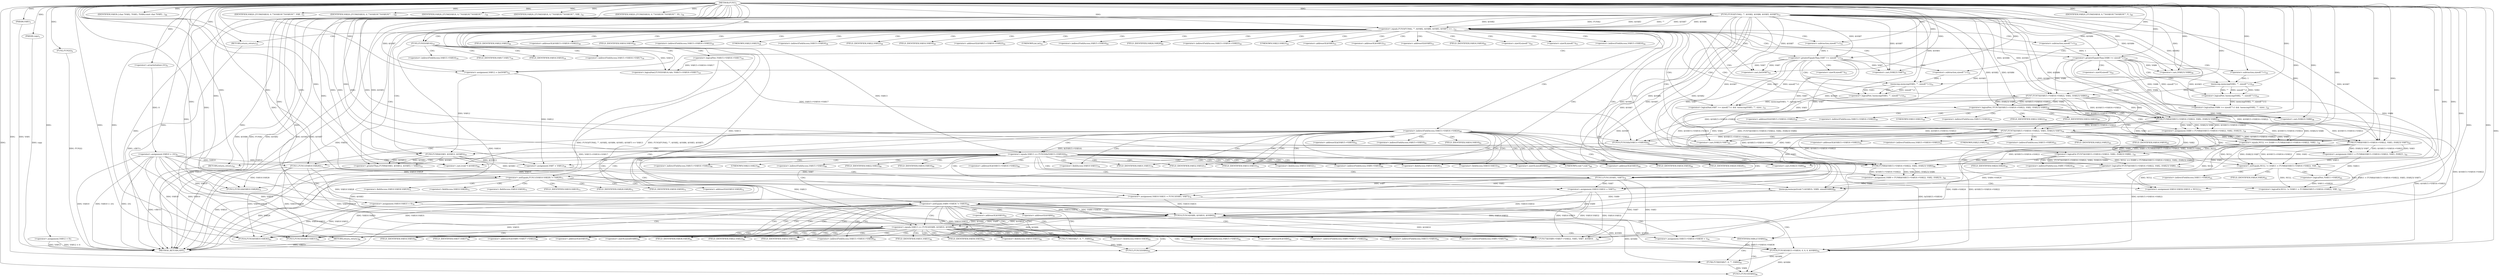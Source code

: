 digraph "FUN1" {  
"8" [label = <(METHOD,FUN1)<SUB>1</SUB>> ]
"333" [label = <(METHOD_RETURN,ANY)<SUB>1</SUB>> ]
"9" [label = <(PARAM,VAR1)<SUB>1</SUB>> ]
"10" [label = <(PARAM,copy)<SUB>1</SUB>> ]
"21" [label = <(&lt;operator&gt;.assignment,VAR10 = {0})<SUB>6</SUB>> ]
"26" [label = <(&lt;operator&gt;.assignment,VAR12 = 0)<SUB>7</SUB>> ]
"29" [label = <(FUN2,FUN2())<SUB>9</SUB>> ]
"165" [label = <(&lt;operator&gt;.assignment,VAR12 = (int)VAR7)<SUB>52</SUB>> ]
"182" [label = <(&lt;operator&gt;.assignment,VAR7 = VAR12)<SUB>58</SUB>> ]
"215" [label = <(memcpy,memcpy((void *) &amp;VAR10, VAR9, sizeof(VAR8)))<SUB>69</SUB>> ]
"243" [label = <(&lt;operator&gt;.assignment,VAR10.VAR31 = FUN13(VAR3, VAR7))<SUB>76</SUB>> ]
"250" [label = <(&lt;operator&gt;.assignment,VAR10.VAR32 = VAR7)<SUB>77</SUB>> ]
"255" [label = <(&lt;operator&gt;.assignment,VAR10.VAR33 = 0)<SUB>78</SUB>> ]
"293" [label = <(FUN17,FUN17(&amp;VAR9-&gt;VAR37-&gt;VAR22, VAR3, VAR7, &amp;VAR10, ...)<SUB>90</SUB>> ]
"306" [label = <(&lt;operator&gt;.assignment,VAR15-&gt;VAR16-&gt;VAR38 = 1)<SUB>91</SUB>> ]
"313" [label = <(FUN18,FUN18(VAR15-&gt;VAR16, 0, 0, 0, &amp;VAR4))<SUB>92</SUB>> ]
"332" [label = <(IDENTIFIER,VAR39,{
	char *VAR2, *VAR3, *VAR4;
	const char *VAR5;...)<SUB>99</SUB>> ]
"31" [label = <(&lt;operator&gt;.equals,FUN3(FUN4(), &quot;&quot;, &amp;VAR2, &amp;VAR6, &amp;VAR3, &amp;VAR7) ==...)<SUB>12</SUB>> ]
"47" [label = <(&lt;operator&gt;.logicalAnd,FUN5(VAR14) &amp;&amp; !VAR15-&gt;VAR16-&gt;VAR17)<SUB>18</SUB>> ]
"59" [label = <(&lt;operator&gt;.logicalAnd,VAR6 &gt;= sizeof(&quot;&quot;)-1 &amp;&amp; !memcmp(VAR2, &quot;&quot;, sizeo...)<SUB>24</SUB>> ]
"77" [label = <(&lt;operator&gt;.logicalAnd,VAR7 &gt;= sizeof(&quot;&quot;)-1 &amp;&amp; !memcmp(VAR3, &quot;&quot;, sizeo...)<SUB>31</SUB>> ]
"95" [label = <(&lt;operator&gt;.logicalOr,!FUN7(&amp;VAR15-&gt;VAR16-&gt;VAR22, VAR2, (VAR23) VAR6)...)<SUB>38</SUB>> ]
"130" [label = <(FUN7,FUN7(&amp;VAR15-&gt;VAR16-&gt;VAR22, VAR3, (VAR23) VAR7))<SUB>44</SUB>> ]
"171" [label = <(&lt;operator&gt;.greaterThan,FUN9(&amp;VAR3, &amp;VAR12, &amp;VAR5) &gt; VAR25)<SUB>53</SUB>> ]
"224" [label = <(&lt;operator&gt;.notEquals,FUN11(VAR10.VAR28) != VAR29)<SUB>71</SUB>> ]
"261" [label = <(&lt;operator&gt;.notEquals,VAR9-&gt;VAR34 != VAR35)<SUB>80</SUB>> ]
"323" [label = <(IDENTIFIER,VAR4,if (VAR4))<SUB>94</SUB>> ]
"23" [label = <(&lt;operator&gt;.arrayInitializer,{0})<SUB>6</SUB>> ]
"45" [label = <(RETURN,return;,return;)<SUB>15</SUB>> ]
"57" [label = <(IDENTIFIER,VAR20,{
		FUN6(VAR18, 0,
			&quot;&quot;%VAR19\&quot;&quot;%VAR19\&quot;&quot;, VAR...)<SUB>21</SUB>> ]
"75" [label = <(IDENTIFIER,VAR20,{
		
		FUN6(VAR18, 0,
			&quot;&quot;%VAR19\&quot;&quot;%VAR19\&quot;&quot;, ...)<SUB>28</SUB>> ]
"93" [label = <(IDENTIFIER,VAR20,{
		
		FUN6(VAR18, 0,
			&quot;&quot;%VAR19\&quot;&quot;%VAR19\&quot;&quot;, ...)<SUB>35</SUB>> ]
"128" [label = <(IDENTIFIER,VAR20,{
		FUN6(VAR18, 0,
			&quot;&quot;%VAR19\&quot;&quot;%VAR19\&quot;&quot;, VAR...)<SUB>41</SUB>> ]
"167" [label = <(&lt;operator&gt;.cast,(int)VAR7)<SUB>52</SUB>> ]
"181" [label = <(IDENTIFIER,VAR20,{
		FUN6(VAR18, 0,
				&quot;&quot;%VAR19\&quot;&quot;%VAR19\&quot;&quot;, VA...)<SUB>56</SUB>> ]
"202" [label = <(&lt;operator&gt;.assignment,VAR9 = FUN8(&amp;VAR15-&gt;VAR16-&gt;VAR22, VAR2, (VAR23)...)<SUB>66</SUB>> ]
"216" [label = <(&lt;operator&gt;.cast,(void *) &amp;VAR10)<SUB>69</SUB>> ]
"231" [label = <(FUN12,FUN12(&amp;VAR10.VAR28))<SUB>72</SUB>> ]
"236" [label = <(&lt;operator&gt;.assignment,VAR10.VAR30.VAR19 = NULL)<SUB>73</SUB>> ]
"247" [label = <(FUN13,FUN13(VAR3, VAR7))<SUB>76</SUB>> ]
"325" [label = <(FUN6,FUN6(VAR27, 0, &quot;&quot;, VAR4))<SUB>95</SUB>> ]
"330" [label = <(FUN15,FUN15(VAR4))<SUB>96</SUB>> ]
"32" [label = <(FUN3,FUN3(FUN4(), &quot;&quot;, &amp;VAR2, &amp;VAR6, &amp;VAR3, &amp;VAR7))<SUB>12</SUB>> ]
"48" [label = <(FUN5,FUN5(VAR14))<SUB>18</SUB>> ]
"50" [label = <(&lt;operator&gt;.logicalNot,!VAR15-&gt;VAR16-&gt;VAR17)<SUB>18</SUB>> ]
"60" [label = <(&lt;operator&gt;.greaterEqualsThan,VAR6 &gt;= sizeof(&quot;&quot;)-1)<SUB>24</SUB>> ]
"66" [label = <(&lt;operator&gt;.logicalNot,!memcmp(VAR2, &quot;&quot;, sizeof(&quot;&quot;)-1))<SUB>24</SUB>> ]
"78" [label = <(&lt;operator&gt;.greaterEqualsThan,VAR7 &gt;= sizeof(&quot;&quot;)-1)<SUB>31</SUB>> ]
"84" [label = <(&lt;operator&gt;.logicalNot,!memcmp(VAR3, &quot;&quot;, sizeof(&quot;&quot;)-1))<SUB>31</SUB>> ]
"96" [label = <(&lt;operator&gt;.logicalOr,!FUN7(&amp;VAR15-&gt;VAR16-&gt;VAR22, VAR2, (VAR23) VAR6)...)<SUB>38</SUB>> ]
"138" [label = <(&lt;operator&gt;.cast,(VAR23) VAR7)<SUB>44</SUB>> ]
"143" [label = <(&lt;operator&gt;.logicalOr,NULL != (VAR11 = FUN8(&amp;VAR15-&gt;VAR16-&gt;VAR22, VAR...)<SUB>45</SUB>> ]
"172" [label = <(FUN9,FUN9(&amp;VAR3, &amp;VAR12, &amp;VAR5))<SUB>53</SUB>> ]
"193" [label = <(&lt;operator&gt;.equals,VAR13 == FUN10(&amp;(VAR15-&gt;VAR16)))<SUB>61</SUB>> ]
"225" [label = <(FUN11,FUN11(VAR10.VAR28))<SUB>71</SUB>> ]
"268" [label = <(&lt;operator&gt;.equals,VAR13 == FUN14(VAR9, &amp;VAR10, &amp;VAR4))<SUB>81</SUB>> ]
"62" [label = <(&lt;operator&gt;.subtraction,sizeof(&quot;&quot;)-1)<SUB>24</SUB>> ]
"67" [label = <(memcmp,memcmp(VAR2, &quot;&quot;, sizeof(&quot;&quot;)-1))<SUB>24</SUB>> ]
"80" [label = <(&lt;operator&gt;.subtraction,sizeof(&quot;&quot;)-1)<SUB>31</SUB>> ]
"85" [label = <(memcmp,memcmp(VAR3, &quot;&quot;, sizeof(&quot;&quot;)-1))<SUB>31</SUB>> ]
"97" [label = <(&lt;operator&gt;.logicalNot,!FUN7(&amp;VAR15-&gt;VAR16-&gt;VAR22, VAR2, (VAR23) VAR6))<SUB>38</SUB>> ]
"109" [label = <(&lt;operator&gt;.equals,NULL == (VAR9 = FUN8(&amp;VAR15-&gt;VAR16-&gt;VAR22, VAR2...)<SUB>38</SUB>> ]
"164" [label = <(IDENTIFIER,VAR20,{
			FUN6(VAR18, 0,
				&quot;&quot;%VAR19\&quot;&quot;%VAR19\&quot;&quot;, V...)<SUB>48</SUB>> ]
"201" [label = <(RETURN,return;,return;)<SUB>63</SUB>> ]
"204" [label = <(FUN8,FUN8(&amp;VAR15-&gt;VAR16-&gt;VAR22, VAR2, (VAR23) VAR6))<SUB>66</SUB>> ]
"277" [label = <(FUN15,FUN15(VAR10.VAR31))<SUB>82</SUB>> ]
"281" [label = <(FUN16,FUN16(VAR10.VAR36))<SUB>83</SUB>> ]
"285" [label = <(FUN6,FUN6(VAR27, 0, &quot;&quot;, VAR4))<SUB>84</SUB>> ]
"290" [label = <(FUN15,FUN15(VAR4))<SUB>85</SUB>> ]
"292" [label = <(RETURN,return;,return;)<SUB>86</SUB>> ]
"70" [label = <(&lt;operator&gt;.subtraction,sizeof(&quot;&quot;)-1)<SUB>24</SUB>> ]
"88" [label = <(&lt;operator&gt;.subtraction,sizeof(&quot;&quot;)-1)<SUB>31</SUB>> ]
"98" [label = <(FUN7,FUN7(&amp;VAR15-&gt;VAR16-&gt;VAR22, VAR2, (VAR23) VAR6))<SUB>38</SUB>> ]
"111" [label = <(&lt;operator&gt;.assignment,VAR9 = FUN8(&amp;VAR15-&gt;VAR16-&gt;VAR22, VAR2, (VAR23)...)<SUB>38</SUB>> ]
"144" [label = <(&lt;operator&gt;.notEquals,NULL != (VAR11 = FUN8(&amp;VAR15-&gt;VAR16-&gt;VAR22, VAR...)<SUB>45</SUB>> ]
"159" [label = <(&lt;operator&gt;.logicalNot,!VAR11-&gt;VAR24)<SUB>45</SUB>> ]
"195" [label = <(FUN10,FUN10(&amp;(VAR15-&gt;VAR16)))<SUB>61</SUB>> ]
"212" [label = <(&lt;operator&gt;.cast,(VAR23) VAR6)<SUB>66</SUB>> ]
"270" [label = <(FUN14,FUN14(VAR9, &amp;VAR10, &amp;VAR4))<SUB>81</SUB>> ]
"106" [label = <(&lt;operator&gt;.cast,(VAR23) VAR6)<SUB>38</SUB>> ]
"113" [label = <(FUN8,FUN8(&amp;VAR15-&gt;VAR16-&gt;VAR22, VAR2, (VAR23) VAR6))<SUB>38</SUB>> ]
"146" [label = <(&lt;operator&gt;.assignment,VAR11 = FUN8(&amp;VAR15-&gt;VAR16-&gt;VAR22, VAR3, (VAR23...)<SUB>45</SUB>> ]
"121" [label = <(&lt;operator&gt;.cast,(VAR23) VAR6)<SUB>38</SUB>> ]
"148" [label = <(FUN8,FUN8(&amp;VAR15-&gt;VAR16-&gt;VAR22, VAR3, (VAR23) VAR7))<SUB>45</SUB>> ]
"156" [label = <(&lt;operator&gt;.cast,(VAR23) VAR7)<SUB>45</SUB>> ]
"186" [label = <(&lt;operator&gt;.indirectFieldAccess,VAR15-&gt;VAR16-&gt;VAR26)<SUB>60</SUB>> ]
"221" [label = <(&lt;operator&gt;.sizeOf,sizeof(VAR8))<SUB>69</SUB>> ]
"244" [label = <(&lt;operator&gt;.fieldAccess,VAR10.VAR31)<SUB>76</SUB>> ]
"251" [label = <(&lt;operator&gt;.fieldAccess,VAR10.VAR32)<SUB>77</SUB>> ]
"256" [label = <(&lt;operator&gt;.fieldAccess,VAR10.VAR33)<SUB>78</SUB>> ]
"294" [label = <(&lt;operator&gt;.addressOf,&amp;VAR9-&gt;VAR37-&gt;VAR22)<SUB>90</SUB>> ]
"302" [label = <(&lt;operator&gt;.addressOf,&amp;VAR10)<SUB>90</SUB>> ]
"304" [label = <(&lt;operator&gt;.sizeOf,sizeof(VAR8))<SUB>90</SUB>> ]
"307" [label = <(&lt;operator&gt;.indirectFieldAccess,VAR15-&gt;VAR16-&gt;VAR38)<SUB>91</SUB>> ]
"314" [label = <(&lt;operator&gt;.indirectFieldAccess,VAR15-&gt;VAR16)<SUB>92</SUB>> ]
"320" [label = <(&lt;operator&gt;.addressOf,&amp;VAR4)<SUB>92</SUB>> ]
"124" [label = <(&lt;operator&gt;.indirectFieldAccess,VAR9-&gt;VAR24)<SUB>38</SUB>> ]
"131" [label = <(&lt;operator&gt;.addressOf,&amp;VAR15-&gt;VAR16-&gt;VAR22)<SUB>44</SUB>> ]
"168" [label = <(UNKNOWN,int,int)<SUB>52</SUB>> ]
"187" [label = <(&lt;operator&gt;.indirectFieldAccess,VAR15-&gt;VAR16)<SUB>60</SUB>> ]
"190" [label = <(FIELD_IDENTIFIER,VAR26,VAR26)<SUB>60</SUB>> ]
"217" [label = <(UNKNOWN,void *,void *)<SUB>69</SUB>> ]
"218" [label = <(&lt;operator&gt;.addressOf,&amp;VAR10)<SUB>69</SUB>> ]
"246" [label = <(FIELD_IDENTIFIER,VAR31,VAR31)<SUB>76</SUB>> ]
"253" [label = <(FIELD_IDENTIFIER,VAR32,VAR32)<SUB>77</SUB>> ]
"258" [label = <(FIELD_IDENTIFIER,VAR33,VAR33)<SUB>78</SUB>> ]
"262" [label = <(&lt;operator&gt;.indirectFieldAccess,VAR9-&gt;VAR34)<SUB>80</SUB>> ]
"295" [label = <(&lt;operator&gt;.indirectFieldAccess,VAR9-&gt;VAR37-&gt;VAR22)<SUB>90</SUB>> ]
"308" [label = <(&lt;operator&gt;.indirectFieldAccess,VAR15-&gt;VAR16)<SUB>91</SUB>> ]
"311" [label = <(FIELD_IDENTIFIER,VAR38,VAR38)<SUB>91</SUB>> ]
"316" [label = <(FIELD_IDENTIFIER,VAR16,VAR16)<SUB>92</SUB>> ]
"51" [label = <(&lt;operator&gt;.indirectFieldAccess,VAR15-&gt;VAR16-&gt;VAR17)<SUB>18</SUB>> ]
"126" [label = <(FIELD_IDENTIFIER,VAR24,VAR24)<SUB>38</SUB>> ]
"132" [label = <(&lt;operator&gt;.indirectFieldAccess,VAR15-&gt;VAR16-&gt;VAR22)<SUB>44</SUB>> ]
"139" [label = <(UNKNOWN,VAR23,VAR23)<SUB>44</SUB>> ]
"173" [label = <(&lt;operator&gt;.addressOf,&amp;VAR3)<SUB>53</SUB>> ]
"175" [label = <(&lt;operator&gt;.addressOf,&amp;VAR12)<SUB>53</SUB>> ]
"177" [label = <(&lt;operator&gt;.addressOf,&amp;VAR5)<SUB>53</SUB>> ]
"189" [label = <(FIELD_IDENTIFIER,VAR16,VAR16)<SUB>60</SUB>> ]
"226" [label = <(&lt;operator&gt;.fieldAccess,VAR10.VAR28)<SUB>71</SUB>> ]
"232" [label = <(&lt;operator&gt;.addressOf,&amp;VAR10.VAR28)<SUB>72</SUB>> ]
"237" [label = <(&lt;operator&gt;.fieldAccess,VAR10.VAR30.VAR19)<SUB>73</SUB>> ]
"264" [label = <(FIELD_IDENTIFIER,VAR34,VAR34)<SUB>80</SUB>> ]
"296" [label = <(&lt;operator&gt;.indirectFieldAccess,VAR9-&gt;VAR37)<SUB>90</SUB>> ]
"299" [label = <(FIELD_IDENTIFIER,VAR22,VAR22)<SUB>90</SUB>> ]
"310" [label = <(FIELD_IDENTIFIER,VAR16,VAR16)<SUB>91</SUB>> ]
"52" [label = <(&lt;operator&gt;.indirectFieldAccess,VAR15-&gt;VAR16)<SUB>18</SUB>> ]
"55" [label = <(FIELD_IDENTIFIER,VAR17,VAR17)<SUB>18</SUB>> ]
"63" [label = <(&lt;operator&gt;.sizeOf,sizeof(&quot;&quot;))<SUB>24</SUB>> ]
"81" [label = <(&lt;operator&gt;.sizeOf,sizeof(&quot;&quot;))<SUB>31</SUB>> ]
"133" [label = <(&lt;operator&gt;.indirectFieldAccess,VAR15-&gt;VAR16)<SUB>44</SUB>> ]
"136" [label = <(FIELD_IDENTIFIER,VAR22,VAR22)<SUB>44</SUB>> ]
"205" [label = <(&lt;operator&gt;.addressOf,&amp;VAR15-&gt;VAR16-&gt;VAR22)<SUB>66</SUB>> ]
"228" [label = <(FIELD_IDENTIFIER,VAR28,VAR28)<SUB>71</SUB>> ]
"233" [label = <(&lt;operator&gt;.fieldAccess,VAR10.VAR28)<SUB>72</SUB>> ]
"238" [label = <(&lt;operator&gt;.fieldAccess,VAR10.VAR30)<SUB>73</SUB>> ]
"241" [label = <(FIELD_IDENTIFIER,VAR19,VAR19)<SUB>73</SUB>> ]
"298" [label = <(FIELD_IDENTIFIER,VAR37,VAR37)<SUB>90</SUB>> ]
"54" [label = <(FIELD_IDENTIFIER,VAR16,VAR16)<SUB>18</SUB>> ]
"71" [label = <(&lt;operator&gt;.sizeOf,sizeof(&quot;&quot;))<SUB>24</SUB>> ]
"89" [label = <(&lt;operator&gt;.sizeOf,sizeof(&quot;&quot;))<SUB>31</SUB>> ]
"99" [label = <(&lt;operator&gt;.addressOf,&amp;VAR15-&gt;VAR16-&gt;VAR22)<SUB>38</SUB>> ]
"135" [label = <(FIELD_IDENTIFIER,VAR16,VAR16)<SUB>44</SUB>> ]
"160" [label = <(&lt;operator&gt;.indirectFieldAccess,VAR11-&gt;VAR24)<SUB>45</SUB>> ]
"196" [label = <(&lt;operator&gt;.addressOf,&amp;(VAR15-&gt;VAR16))<SUB>61</SUB>> ]
"206" [label = <(&lt;operator&gt;.indirectFieldAccess,VAR15-&gt;VAR16-&gt;VAR22)<SUB>66</SUB>> ]
"213" [label = <(UNKNOWN,VAR23,VAR23)<SUB>66</SUB>> ]
"235" [label = <(FIELD_IDENTIFIER,VAR28,VAR28)<SUB>72</SUB>> ]
"240" [label = <(FIELD_IDENTIFIER,VAR30,VAR30)<SUB>73</SUB>> ]
"272" [label = <(&lt;operator&gt;.addressOf,&amp;VAR10)<SUB>81</SUB>> ]
"274" [label = <(&lt;operator&gt;.addressOf,&amp;VAR4)<SUB>81</SUB>> ]
"278" [label = <(&lt;operator&gt;.fieldAccess,VAR10.VAR31)<SUB>82</SUB>> ]
"282" [label = <(&lt;operator&gt;.fieldAccess,VAR10.VAR36)<SUB>83</SUB>> ]
"100" [label = <(&lt;operator&gt;.indirectFieldAccess,VAR15-&gt;VAR16-&gt;VAR22)<SUB>38</SUB>> ]
"107" [label = <(UNKNOWN,VAR23,VAR23)<SUB>38</SUB>> ]
"114" [label = <(&lt;operator&gt;.addressOf,&amp;VAR15-&gt;VAR16-&gt;VAR22)<SUB>38</SUB>> ]
"162" [label = <(FIELD_IDENTIFIER,VAR24,VAR24)<SUB>45</SUB>> ]
"197" [label = <(&lt;operator&gt;.indirectFieldAccess,VAR15-&gt;VAR16)<SUB>61</SUB>> ]
"207" [label = <(&lt;operator&gt;.indirectFieldAccess,VAR15-&gt;VAR16)<SUB>66</SUB>> ]
"210" [label = <(FIELD_IDENTIFIER,VAR22,VAR22)<SUB>66</SUB>> ]
"280" [label = <(FIELD_IDENTIFIER,VAR31,VAR31)<SUB>82</SUB>> ]
"284" [label = <(FIELD_IDENTIFIER,VAR36,VAR36)<SUB>83</SUB>> ]
"101" [label = <(&lt;operator&gt;.indirectFieldAccess,VAR15-&gt;VAR16)<SUB>38</SUB>> ]
"104" [label = <(FIELD_IDENTIFIER,VAR22,VAR22)<SUB>38</SUB>> ]
"115" [label = <(&lt;operator&gt;.indirectFieldAccess,VAR15-&gt;VAR16-&gt;VAR22)<SUB>38</SUB>> ]
"122" [label = <(UNKNOWN,VAR23,VAR23)<SUB>38</SUB>> ]
"149" [label = <(&lt;operator&gt;.addressOf,&amp;VAR15-&gt;VAR16-&gt;VAR22)<SUB>45</SUB>> ]
"199" [label = <(FIELD_IDENTIFIER,VAR16,VAR16)<SUB>61</SUB>> ]
"209" [label = <(FIELD_IDENTIFIER,VAR16,VAR16)<SUB>66</SUB>> ]
"103" [label = <(FIELD_IDENTIFIER,VAR16,VAR16)<SUB>38</SUB>> ]
"116" [label = <(&lt;operator&gt;.indirectFieldAccess,VAR15-&gt;VAR16)<SUB>38</SUB>> ]
"119" [label = <(FIELD_IDENTIFIER,VAR22,VAR22)<SUB>38</SUB>> ]
"150" [label = <(&lt;operator&gt;.indirectFieldAccess,VAR15-&gt;VAR16-&gt;VAR22)<SUB>45</SUB>> ]
"157" [label = <(UNKNOWN,VAR23,VAR23)<SUB>45</SUB>> ]
"118" [label = <(FIELD_IDENTIFIER,VAR16,VAR16)<SUB>38</SUB>> ]
"151" [label = <(&lt;operator&gt;.indirectFieldAccess,VAR15-&gt;VAR16)<SUB>45</SUB>> ]
"154" [label = <(FIELD_IDENTIFIER,VAR22,VAR22)<SUB>45</SUB>> ]
"153" [label = <(FIELD_IDENTIFIER,VAR16,VAR16)<SUB>45</SUB>> ]
  "45" -> "333"  [ label = "DDG: &lt;RET&gt;"] 
  "201" -> "333"  [ label = "DDG: &lt;RET&gt;"] 
  "292" -> "333"  [ label = "DDG: &lt;RET&gt;"] 
  "9" -> "333"  [ label = "DDG: VAR1"] 
  "10" -> "333"  [ label = "DDG: copy"] 
  "21" -> "333"  [ label = "DDG: VAR10"] 
  "21" -> "333"  [ label = "DDG: {0}"] 
  "21" -> "333"  [ label = "DDG: VAR10 = {0}"] 
  "26" -> "333"  [ label = "DDG: VAR12"] 
  "26" -> "333"  [ label = "DDG: VAR12 = 0"] 
  "29" -> "333"  [ label = "DDG: FUN2()"] 
  "32" -> "333"  [ label = "DDG: FUN4()"] 
  "32" -> "333"  [ label = "DDG: &amp;VAR2"] 
  "32" -> "333"  [ label = "DDG: &amp;VAR6"] 
  "32" -> "333"  [ label = "DDG: &amp;VAR3"] 
  "32" -> "333"  [ label = "DDG: &amp;VAR7"] 
  "31" -> "333"  [ label = "DDG: FUN3(FUN4(), &quot;&quot;, &amp;VAR2, &amp;VAR6, &amp;VAR3, &amp;VAR7)"] 
  "31" -> "333"  [ label = "DDG: VAR13"] 
  "31" -> "333"  [ label = "DDG: FUN3(FUN4(), &quot;&quot;, &amp;VAR2, &amp;VAR6, &amp;VAR3, &amp;VAR7) == VAR13"] 
  "261" -> "333"  [ label = "DDG: VAR35"] 
  "171" -> "333"  [ label = "DDG: VAR25"] 
  "224" -> "333"  [ label = "DDG: VAR29"] 
  "48" -> "333"  [ label = "DDG: VAR14"] 
  "8" -> "9"  [ label = "DDG: "] 
  "8" -> "10"  [ label = "DDG: "] 
  "23" -> "21"  [ label = "DDG: 0"] 
  "8" -> "26"  [ label = "DDG: "] 
  "8" -> "29"  [ label = "DDG: "] 
  "32" -> "165"  [ label = "DDG: &amp;VAR7"] 
  "8" -> "165"  [ label = "DDG: "] 
  "78" -> "165"  [ label = "DDG: VAR7"] 
  "165" -> "182"  [ label = "DDG: VAR12"] 
  "172" -> "182"  [ label = "DDG: &amp;VAR12"] 
  "8" -> "182"  [ label = "DDG: "] 
  "247" -> "243"  [ label = "DDG: VAR3"] 
  "247" -> "243"  [ label = "DDG: VAR7"] 
  "32" -> "250"  [ label = "DDG: &amp;VAR7"] 
  "247" -> "250"  [ label = "DDG: VAR7"] 
  "8" -> "250"  [ label = "DDG: "] 
  "8" -> "255"  [ label = "DDG: "] 
  "8" -> "306"  [ label = "DDG: "] 
  "8" -> "332"  [ label = "DDG: "] 
  "21" -> "215"  [ label = "DDG: VAR10"] 
  "8" -> "215"  [ label = "DDG: "] 
  "111" -> "215"  [ label = "DDG: VAR9"] 
  "95" -> "215"  [ label = "DDG: VAR9-&gt;VAR24"] 
  "202" -> "215"  [ label = "DDG: VAR9"] 
  "172" -> "293"  [ label = "DDG: &amp;VAR3"] 
  "247" -> "293"  [ label = "DDG: VAR3"] 
  "8" -> "293"  [ label = "DDG: "] 
  "32" -> "293"  [ label = "DDG: &amp;VAR7"] 
  "247" -> "293"  [ label = "DDG: VAR7"] 
  "270" -> "293"  [ label = "DDG: &amp;VAR10"] 
  "21" -> "293"  [ label = "DDG: VAR10"] 
  "225" -> "293"  [ label = "DDG: VAR10.VAR28"] 
  "243" -> "293"  [ label = "DDG: VAR10.VAR31"] 
  "250" -> "293"  [ label = "DDG: VAR10.VAR32"] 
  "255" -> "293"  [ label = "DDG: VAR10.VAR33"] 
  "50" -> "313"  [ label = "DDG: VAR15-&gt;VAR16-&gt;VAR17"] 
  "195" -> "313"  [ label = "DDG: &amp;(VAR15-&gt;VAR16)"] 
  "306" -> "313"  [ label = "DDG: VAR15-&gt;VAR16-&gt;VAR38"] 
  "98" -> "313"  [ label = "DDG: &amp;VAR15-&gt;VAR16-&gt;VAR22"] 
  "113" -> "313"  [ label = "DDG: &amp;VAR15-&gt;VAR16-&gt;VAR22"] 
  "130" -> "313"  [ label = "DDG: &amp;VAR15-&gt;VAR16-&gt;VAR22"] 
  "148" -> "313"  [ label = "DDG: &amp;VAR15-&gt;VAR16-&gt;VAR22"] 
  "8" -> "313"  [ label = "DDG: "] 
  "270" -> "313"  [ label = "DDG: &amp;VAR4"] 
  "8" -> "323"  [ label = "DDG: "] 
  "8" -> "23"  [ label = "DDG: "] 
  "32" -> "31"  [ label = "DDG: FUN4()"] 
  "32" -> "31"  [ label = "DDG: &amp;VAR3"] 
  "32" -> "31"  [ label = "DDG: &quot;&quot;"] 
  "32" -> "31"  [ label = "DDG: &amp;VAR7"] 
  "32" -> "31"  [ label = "DDG: &amp;VAR6"] 
  "32" -> "31"  [ label = "DDG: &amp;VAR2"] 
  "8" -> "31"  [ label = "DDG: "] 
  "8" -> "45"  [ label = "DDG: "] 
  "48" -> "47"  [ label = "DDG: VAR14"] 
  "50" -> "47"  [ label = "DDG: VAR15-&gt;VAR16-&gt;VAR17"] 
  "8" -> "57"  [ label = "DDG: "] 
  "60" -> "59"  [ label = "DDG: VAR6"] 
  "60" -> "59"  [ label = "DDG: sizeof(&quot;&quot;)-1"] 
  "66" -> "59"  [ label = "DDG: memcmp(VAR2, &quot;&quot;, sizeof(&quot;&quot;)-1)"] 
  "8" -> "75"  [ label = "DDG: "] 
  "78" -> "77"  [ label = "DDG: VAR7"] 
  "78" -> "77"  [ label = "DDG: sizeof(&quot;&quot;)-1"] 
  "84" -> "77"  [ label = "DDG: memcmp(VAR3, &quot;&quot;, sizeof(&quot;&quot;)-1)"] 
  "8" -> "93"  [ label = "DDG: "] 
  "96" -> "95"  [ label = "DDG: !FUN7(&amp;VAR15-&gt;VAR16-&gt;VAR22, VAR2, (VAR23) VAR6)"] 
  "96" -> "95"  [ label = "DDG: NULL == (VAR9 = FUN8(&amp;VAR15-&gt;VAR16-&gt;VAR22, VAR2, (VAR23) VAR6))"] 
  "111" -> "95"  [ label = "DDG: VAR9"] 
  "8" -> "128"  [ label = "DDG: "] 
  "98" -> "130"  [ label = "DDG: &amp;VAR15-&gt;VAR16-&gt;VAR22"] 
  "113" -> "130"  [ label = "DDG: &amp;VAR15-&gt;VAR16-&gt;VAR22"] 
  "32" -> "130"  [ label = "DDG: &amp;VAR3"] 
  "85" -> "130"  [ label = "DDG: VAR3"] 
  "8" -> "130"  [ label = "DDG: "] 
  "32" -> "130"  [ label = "DDG: &amp;VAR7"] 
  "78" -> "130"  [ label = "DDG: VAR7"] 
  "32" -> "167"  [ label = "DDG: &amp;VAR7"] 
  "8" -> "167"  [ label = "DDG: "] 
  "78" -> "167"  [ label = "DDG: VAR7"] 
  "172" -> "171"  [ label = "DDG: &amp;VAR3"] 
  "172" -> "171"  [ label = "DDG: &amp;VAR12"] 
  "172" -> "171"  [ label = "DDG: &amp;VAR5"] 
  "8" -> "171"  [ label = "DDG: "] 
  "8" -> "181"  [ label = "DDG: "] 
  "204" -> "202"  [ label = "DDG: &amp;VAR15-&gt;VAR16-&gt;VAR22"] 
  "204" -> "202"  [ label = "DDG: VAR2"] 
  "204" -> "202"  [ label = "DDG: (VAR23) VAR6"] 
  "21" -> "216"  [ label = "DDG: VAR10"] 
  "8" -> "216"  [ label = "DDG: "] 
  "225" -> "224"  [ label = "DDG: VAR10.VAR28"] 
  "8" -> "224"  [ label = "DDG: "] 
  "109" -> "236"  [ label = "DDG: NULL"] 
  "144" -> "236"  [ label = "DDG: NULL"] 
  "8" -> "236"  [ label = "DDG: "] 
  "130" -> "247"  [ label = "DDG: VAR3"] 
  "148" -> "247"  [ label = "DDG: VAR3"] 
  "172" -> "247"  [ label = "DDG: &amp;VAR3"] 
  "8" -> "247"  [ label = "DDG: "] 
  "32" -> "247"  [ label = "DDG: &amp;VAR3"] 
  "32" -> "247"  [ label = "DDG: &amp;VAR7"] 
  "182" -> "247"  [ label = "DDG: VAR7"] 
  "215" -> "261"  [ label = "DDG: VAR9"] 
  "8" -> "261"  [ label = "DDG: "] 
  "8" -> "32"  [ label = "DDG: "] 
  "8" -> "48"  [ label = "DDG: "] 
  "32" -> "60"  [ label = "DDG: &amp;VAR6"] 
  "8" -> "60"  [ label = "DDG: "] 
  "62" -> "60"  [ label = "DDG: 1"] 
  "67" -> "66"  [ label = "DDG: VAR2"] 
  "67" -> "66"  [ label = "DDG: &quot;&quot;"] 
  "67" -> "66"  [ label = "DDG: sizeof(&quot;&quot;)-1"] 
  "32" -> "78"  [ label = "DDG: &amp;VAR7"] 
  "8" -> "78"  [ label = "DDG: "] 
  "80" -> "78"  [ label = "DDG: 1"] 
  "85" -> "84"  [ label = "DDG: VAR3"] 
  "85" -> "84"  [ label = "DDG: &quot;&quot;"] 
  "85" -> "84"  [ label = "DDG: sizeof(&quot;&quot;)-1"] 
  "97" -> "96"  [ label = "DDG: FUN7(&amp;VAR15-&gt;VAR16-&gt;VAR22, VAR2, (VAR23) VAR6)"] 
  "109" -> "96"  [ label = "DDG: NULL"] 
  "109" -> "96"  [ label = "DDG: VAR9 = FUN8(&amp;VAR15-&gt;VAR16-&gt;VAR22, VAR2, (VAR23) VAR6)"] 
  "32" -> "138"  [ label = "DDG: &amp;VAR7"] 
  "78" -> "138"  [ label = "DDG: VAR7"] 
  "8" -> "138"  [ label = "DDG: "] 
  "32" -> "172"  [ label = "DDG: &amp;VAR3"] 
  "130" -> "172"  [ label = "DDG: VAR3"] 
  "148" -> "172"  [ label = "DDG: VAR3"] 
  "8" -> "172"  [ label = "DDG: "] 
  "165" -> "172"  [ label = "DDG: VAR12"] 
  "21" -> "225"  [ label = "DDG: VAR10"] 
  "8" -> "225"  [ label = "DDG: "] 
  "225" -> "231"  [ label = "DDG: VAR10.VAR28"] 
  "21" -> "231"  [ label = "DDG: VAR10"] 
  "8" -> "231"  [ label = "DDG: "] 
  "8" -> "325"  [ label = "DDG: "] 
  "313" -> "325"  [ label = "DDG: &amp;VAR4"] 
  "270" -> "325"  [ label = "DDG: &amp;VAR4"] 
  "313" -> "330"  [ label = "DDG: &amp;VAR4"] 
  "325" -> "330"  [ label = "DDG: VAR4"] 
  "8" -> "330"  [ label = "DDG: "] 
  "8" -> "62"  [ label = "DDG: "] 
  "32" -> "67"  [ label = "DDG: &amp;VAR2"] 
  "8" -> "67"  [ label = "DDG: "] 
  "70" -> "67"  [ label = "DDG: 1"] 
  "8" -> "80"  [ label = "DDG: "] 
  "32" -> "85"  [ label = "DDG: &amp;VAR3"] 
  "8" -> "85"  [ label = "DDG: "] 
  "88" -> "85"  [ label = "DDG: 1"] 
  "98" -> "97"  [ label = "DDG: &amp;VAR15-&gt;VAR16-&gt;VAR22"] 
  "98" -> "97"  [ label = "DDG: VAR2"] 
  "98" -> "97"  [ label = "DDG: (VAR23) VAR6"] 
  "8" -> "109"  [ label = "DDG: "] 
  "111" -> "109"  [ label = "DDG: VAR9"] 
  "113" -> "109"  [ label = "DDG: &amp;VAR15-&gt;VAR16-&gt;VAR22"] 
  "113" -> "109"  [ label = "DDG: VAR2"] 
  "113" -> "109"  [ label = "DDG: (VAR23) VAR6"] 
  "144" -> "143"  [ label = "DDG: NULL"] 
  "144" -> "143"  [ label = "DDG: VAR11 = FUN8(&amp;VAR15-&gt;VAR16-&gt;VAR22, VAR3, (VAR23) VAR7)"] 
  "159" -> "143"  [ label = "DDG: VAR11-&gt;VAR24"] 
  "8" -> "164"  [ label = "DDG: "] 
  "31" -> "193"  [ label = "DDG: VAR13"] 
  "8" -> "193"  [ label = "DDG: "] 
  "195" -> "193"  [ label = "DDG: &amp;(VAR15-&gt;VAR16)"] 
  "8" -> "201"  [ label = "DDG: "] 
  "130" -> "204"  [ label = "DDG: &amp;VAR15-&gt;VAR16-&gt;VAR22"] 
  "148" -> "204"  [ label = "DDG: &amp;VAR15-&gt;VAR16-&gt;VAR22"] 
  "98" -> "204"  [ label = "DDG: &amp;VAR15-&gt;VAR16-&gt;VAR22"] 
  "113" -> "204"  [ label = "DDG: &amp;VAR15-&gt;VAR16-&gt;VAR22"] 
  "32" -> "204"  [ label = "DDG: &amp;VAR2"] 
  "98" -> "204"  [ label = "DDG: VAR2"] 
  "113" -> "204"  [ label = "DDG: VAR2"] 
  "8" -> "204"  [ label = "DDG: "] 
  "32" -> "204"  [ label = "DDG: &amp;VAR6"] 
  "60" -> "204"  [ label = "DDG: VAR6"] 
  "31" -> "268"  [ label = "DDG: VAR13"] 
  "193" -> "268"  [ label = "DDG: VAR13"] 
  "8" -> "268"  [ label = "DDG: "] 
  "270" -> "268"  [ label = "DDG: VAR9"] 
  "270" -> "268"  [ label = "DDG: &amp;VAR10"] 
  "270" -> "268"  [ label = "DDG: &amp;VAR4"] 
  "8" -> "292"  [ label = "DDG: "] 
  "8" -> "70"  [ label = "DDG: "] 
  "8" -> "88"  [ label = "DDG: "] 
  "32" -> "98"  [ label = "DDG: &amp;VAR2"] 
  "67" -> "98"  [ label = "DDG: VAR2"] 
  "8" -> "98"  [ label = "DDG: "] 
  "32" -> "98"  [ label = "DDG: &amp;VAR6"] 
  "60" -> "98"  [ label = "DDG: VAR6"] 
  "113" -> "111"  [ label = "DDG: &amp;VAR15-&gt;VAR16-&gt;VAR22"] 
  "113" -> "111"  [ label = "DDG: VAR2"] 
  "113" -> "111"  [ label = "DDG: (VAR23) VAR6"] 
  "109" -> "144"  [ label = "DDG: NULL"] 
  "8" -> "144"  [ label = "DDG: "] 
  "146" -> "144"  [ label = "DDG: VAR11"] 
  "148" -> "144"  [ label = "DDG: &amp;VAR15-&gt;VAR16-&gt;VAR22"] 
  "148" -> "144"  [ label = "DDG: VAR3"] 
  "148" -> "144"  [ label = "DDG: (VAR23) VAR7"] 
  "146" -> "159"  [ label = "DDG: VAR11"] 
  "50" -> "195"  [ label = "DDG: VAR15-&gt;VAR16-&gt;VAR17"] 
  "98" -> "195"  [ label = "DDG: &amp;VAR15-&gt;VAR16-&gt;VAR22"] 
  "113" -> "195"  [ label = "DDG: &amp;VAR15-&gt;VAR16-&gt;VAR22"] 
  "130" -> "195"  [ label = "DDG: &amp;VAR15-&gt;VAR16-&gt;VAR22"] 
  "32" -> "212"  [ label = "DDG: &amp;VAR6"] 
  "8" -> "212"  [ label = "DDG: "] 
  "60" -> "212"  [ label = "DDG: VAR6"] 
  "95" -> "270"  [ label = "DDG: VAR9-&gt;VAR24"] 
  "215" -> "270"  [ label = "DDG: VAR9"] 
  "261" -> "270"  [ label = "DDG: VAR9-&gt;VAR34"] 
  "8" -> "270"  [ label = "DDG: "] 
  "21" -> "270"  [ label = "DDG: VAR10"] 
  "225" -> "270"  [ label = "DDG: VAR10.VAR28"] 
  "243" -> "270"  [ label = "DDG: VAR10.VAR31"] 
  "250" -> "270"  [ label = "DDG: VAR10.VAR32"] 
  "255" -> "270"  [ label = "DDG: VAR10.VAR33"] 
  "21" -> "277"  [ label = "DDG: VAR10"] 
  "243" -> "277"  [ label = "DDG: VAR10.VAR31"] 
  "8" -> "277"  [ label = "DDG: "] 
  "225" -> "277"  [ label = "DDG: VAR10.VAR28"] 
  "250" -> "277"  [ label = "DDG: VAR10.VAR32"] 
  "255" -> "277"  [ label = "DDG: VAR10.VAR33"] 
  "21" -> "281"  [ label = "DDG: VAR10"] 
  "8" -> "281"  [ label = "DDG: "] 
  "225" -> "281"  [ label = "DDG: VAR10.VAR28"] 
  "243" -> "281"  [ label = "DDG: VAR10.VAR31"] 
  "250" -> "281"  [ label = "DDG: VAR10.VAR32"] 
  "255" -> "281"  [ label = "DDG: VAR10.VAR33"] 
  "8" -> "285"  [ label = "DDG: "] 
  "270" -> "285"  [ label = "DDG: &amp;VAR4"] 
  "270" -> "290"  [ label = "DDG: &amp;VAR4"] 
  "285" -> "290"  [ label = "DDG: VAR4"] 
  "8" -> "290"  [ label = "DDG: "] 
  "32" -> "106"  [ label = "DDG: &amp;VAR6"] 
  "60" -> "106"  [ label = "DDG: VAR6"] 
  "8" -> "106"  [ label = "DDG: "] 
  "98" -> "113"  [ label = "DDG: &amp;VAR15-&gt;VAR16-&gt;VAR22"] 
  "32" -> "113"  [ label = "DDG: &amp;VAR2"] 
  "98" -> "113"  [ label = "DDG: VAR2"] 
  "8" -> "113"  [ label = "DDG: "] 
  "32" -> "113"  [ label = "DDG: &amp;VAR6"] 
  "60" -> "113"  [ label = "DDG: VAR6"] 
  "148" -> "146"  [ label = "DDG: &amp;VAR15-&gt;VAR16-&gt;VAR22"] 
  "148" -> "146"  [ label = "DDG: VAR3"] 
  "148" -> "146"  [ label = "DDG: (VAR23) VAR7"] 
  "32" -> "121"  [ label = "DDG: &amp;VAR6"] 
  "8" -> "121"  [ label = "DDG: "] 
  "60" -> "121"  [ label = "DDG: VAR6"] 
  "130" -> "148"  [ label = "DDG: &amp;VAR15-&gt;VAR16-&gt;VAR22"] 
  "98" -> "148"  [ label = "DDG: &amp;VAR15-&gt;VAR16-&gt;VAR22"] 
  "113" -> "148"  [ label = "DDG: &amp;VAR15-&gt;VAR16-&gt;VAR22"] 
  "32" -> "148"  [ label = "DDG: &amp;VAR3"] 
  "130" -> "148"  [ label = "DDG: VAR3"] 
  "8" -> "148"  [ label = "DDG: "] 
  "32" -> "148"  [ label = "DDG: &amp;VAR7"] 
  "78" -> "148"  [ label = "DDG: VAR7"] 
  "32" -> "156"  [ label = "DDG: &amp;VAR7"] 
  "8" -> "156"  [ label = "DDG: "] 
  "78" -> "156"  [ label = "DDG: VAR7"] 
  "31" -> "60"  [ label = "CDG: "] 
  "31" -> "167"  [ label = "CDG: "] 
  "31" -> "136"  [ label = "CDG: "] 
  "31" -> "104"  [ label = "CDG: "] 
  "31" -> "95"  [ label = "CDG: "] 
  "31" -> "168"  [ label = "CDG: "] 
  "31" -> "59"  [ label = "CDG: "] 
  "31" -> "138"  [ label = "CDG: "] 
  "31" -> "190"  [ label = "CDG: "] 
  "31" -> "80"  [ label = "CDG: "] 
  "31" -> "100"  [ label = "CDG: "] 
  "31" -> "182"  [ label = "CDG: "] 
  "31" -> "186"  [ label = "CDG: "] 
  "31" -> "48"  [ label = "CDG: "] 
  "31" -> "177"  [ label = "CDG: "] 
  "31" -> "135"  [ label = "CDG: "] 
  "31" -> "133"  [ label = "CDG: "] 
  "31" -> "172"  [ label = "CDG: "] 
  "31" -> "107"  [ label = "CDG: "] 
  "31" -> "96"  [ label = "CDG: "] 
  "31" -> "77"  [ label = "CDG: "] 
  "31" -> "98"  [ label = "CDG: "] 
  "31" -> "81"  [ label = "CDG: "] 
  "31" -> "131"  [ label = "CDG: "] 
  "31" -> "103"  [ label = "CDG: "] 
  "31" -> "132"  [ label = "CDG: "] 
  "31" -> "189"  [ label = "CDG: "] 
  "31" -> "97"  [ label = "CDG: "] 
  "31" -> "101"  [ label = "CDG: "] 
  "31" -> "187"  [ label = "CDG: "] 
  "31" -> "173"  [ label = "CDG: "] 
  "31" -> "130"  [ label = "CDG: "] 
  "31" -> "139"  [ label = "CDG: "] 
  "31" -> "171"  [ label = "CDG: "] 
  "31" -> "47"  [ label = "CDG: "] 
  "31" -> "99"  [ label = "CDG: "] 
  "31" -> "45"  [ label = "CDG: "] 
  "31" -> "106"  [ label = "CDG: "] 
  "31" -> "165"  [ label = "CDG: "] 
  "31" -> "63"  [ label = "CDG: "] 
  "31" -> "175"  [ label = "CDG: "] 
  "31" -> "78"  [ label = "CDG: "] 
  "31" -> "62"  [ label = "CDG: "] 
  "130" -> "154"  [ label = "CDG: "] 
  "130" -> "146"  [ label = "CDG: "] 
  "130" -> "150"  [ label = "CDG: "] 
  "130" -> "148"  [ label = "CDG: "] 
  "130" -> "149"  [ label = "CDG: "] 
  "130" -> "151"  [ label = "CDG: "] 
  "130" -> "153"  [ label = "CDG: "] 
  "130" -> "144"  [ label = "CDG: "] 
  "130" -> "157"  [ label = "CDG: "] 
  "130" -> "143"  [ label = "CDG: "] 
  "130" -> "156"  [ label = "CDG: "] 
  "186" -> "215"  [ label = "CDG: "] 
  "186" -> "196"  [ label = "CDG: "] 
  "186" -> "226"  [ label = "CDG: "] 
  "186" -> "243"  [ label = "CDG: "] 
  "186" -> "256"  [ label = "CDG: "] 
  "186" -> "228"  [ label = "CDG: "] 
  "186" -> "262"  [ label = "CDG: "] 
  "186" -> "264"  [ label = "CDG: "] 
  "186" -> "247"  [ label = "CDG: "] 
  "186" -> "195"  [ label = "CDG: "] 
  "186" -> "224"  [ label = "CDG: "] 
  "186" -> "258"  [ label = "CDG: "] 
  "186" -> "217"  [ label = "CDG: "] 
  "186" -> "253"  [ label = "CDG: "] 
  "186" -> "199"  [ label = "CDG: "] 
  "186" -> "216"  [ label = "CDG: "] 
  "186" -> "225"  [ label = "CDG: "] 
  "186" -> "244"  [ label = "CDG: "] 
  "186" -> "261"  [ label = "CDG: "] 
  "186" -> "197"  [ label = "CDG: "] 
  "186" -> "255"  [ label = "CDG: "] 
  "186" -> "246"  [ label = "CDG: "] 
  "186" -> "221"  [ label = "CDG: "] 
  "186" -> "193"  [ label = "CDG: "] 
  "186" -> "251"  [ label = "CDG: "] 
  "186" -> "250"  [ label = "CDG: "] 
  "186" -> "218"  [ label = "CDG: "] 
  "224" -> "240"  [ label = "CDG: "] 
  "224" -> "238"  [ label = "CDG: "] 
  "224" -> "236"  [ label = "CDG: "] 
  "224" -> "237"  [ label = "CDG: "] 
  "224" -> "241"  [ label = "CDG: "] 
  "224" -> "232"  [ label = "CDG: "] 
  "224" -> "231"  [ label = "CDG: "] 
  "224" -> "233"  [ label = "CDG: "] 
  "224" -> "235"  [ label = "CDG: "] 
  "261" -> "272"  [ label = "CDG: "] 
  "261" -> "308"  [ label = "CDG: "] 
  "261" -> "298"  [ label = "CDG: "] 
  "261" -> "302"  [ label = "CDG: "] 
  "261" -> "306"  [ label = "CDG: "] 
  "261" -> "268"  [ label = "CDG: "] 
  "261" -> "296"  [ label = "CDG: "] 
  "261" -> "274"  [ label = "CDG: "] 
  "261" -> "304"  [ label = "CDG: "] 
  "261" -> "311"  [ label = "CDG: "] 
  "261" -> "310"  [ label = "CDG: "] 
  "261" -> "323"  [ label = "CDG: "] 
  "261" -> "316"  [ label = "CDG: "] 
  "261" -> "320"  [ label = "CDG: "] 
  "261" -> "307"  [ label = "CDG: "] 
  "261" -> "293"  [ label = "CDG: "] 
  "261" -> "314"  [ label = "CDG: "] 
  "261" -> "295"  [ label = "CDG: "] 
  "261" -> "299"  [ label = "CDG: "] 
  "261" -> "294"  [ label = "CDG: "] 
  "261" -> "270"  [ label = "CDG: "] 
  "261" -> "313"  [ label = "CDG: "] 
  "323" -> "325"  [ label = "CDG: "] 
  "323" -> "330"  [ label = "CDG: "] 
  "48" -> "52"  [ label = "CDG: "] 
  "48" -> "50"  [ label = "CDG: "] 
  "48" -> "54"  [ label = "CDG: "] 
  "48" -> "55"  [ label = "CDG: "] 
  "48" -> "51"  [ label = "CDG: "] 
  "60" -> "70"  [ label = "CDG: "] 
  "60" -> "66"  [ label = "CDG: "] 
  "60" -> "71"  [ label = "CDG: "] 
  "60" -> "67"  [ label = "CDG: "] 
  "78" -> "84"  [ label = "CDG: "] 
  "78" -> "88"  [ label = "CDG: "] 
  "78" -> "85"  [ label = "CDG: "] 
  "78" -> "89"  [ label = "CDG: "] 
  "96" -> "126"  [ label = "CDG: "] 
  "96" -> "124"  [ label = "CDG: "] 
  "97" -> "114"  [ label = "CDG: "] 
  "97" -> "118"  [ label = "CDG: "] 
  "97" -> "116"  [ label = "CDG: "] 
  "97" -> "122"  [ label = "CDG: "] 
  "97" -> "109"  [ label = "CDG: "] 
  "97" -> "115"  [ label = "CDG: "] 
  "97" -> "113"  [ label = "CDG: "] 
  "97" -> "119"  [ label = "CDG: "] 
  "97" -> "121"  [ label = "CDG: "] 
  "97" -> "111"  [ label = "CDG: "] 
  "193" -> "215"  [ label = "CDG: "] 
  "193" -> "209"  [ label = "CDG: "] 
  "193" -> "226"  [ label = "CDG: "] 
  "193" -> "213"  [ label = "CDG: "] 
  "193" -> "243"  [ label = "CDG: "] 
  "193" -> "256"  [ label = "CDG: "] 
  "193" -> "228"  [ label = "CDG: "] 
  "193" -> "204"  [ label = "CDG: "] 
  "193" -> "262"  [ label = "CDG: "] 
  "193" -> "206"  [ label = "CDG: "] 
  "193" -> "264"  [ label = "CDG: "] 
  "193" -> "247"  [ label = "CDG: "] 
  "193" -> "224"  [ label = "CDG: "] 
  "193" -> "258"  [ label = "CDG: "] 
  "193" -> "202"  [ label = "CDG: "] 
  "193" -> "201"  [ label = "CDG: "] 
  "193" -> "217"  [ label = "CDG: "] 
  "193" -> "253"  [ label = "CDG: "] 
  "193" -> "216"  [ label = "CDG: "] 
  "193" -> "225"  [ label = "CDG: "] 
  "193" -> "244"  [ label = "CDG: "] 
  "193" -> "261"  [ label = "CDG: "] 
  "193" -> "255"  [ label = "CDG: "] 
  "193" -> "246"  [ label = "CDG: "] 
  "193" -> "207"  [ label = "CDG: "] 
  "193" -> "212"  [ label = "CDG: "] 
  "193" -> "221"  [ label = "CDG: "] 
  "193" -> "205"  [ label = "CDG: "] 
  "193" -> "210"  [ label = "CDG: "] 
  "193" -> "251"  [ label = "CDG: "] 
  "193" -> "250"  [ label = "CDG: "] 
  "193" -> "218"  [ label = "CDG: "] 
  "268" -> "292"  [ label = "CDG: "] 
  "268" -> "290"  [ label = "CDG: "] 
  "268" -> "308"  [ label = "CDG: "] 
  "268" -> "298"  [ label = "CDG: "] 
  "268" -> "302"  [ label = "CDG: "] 
  "268" -> "281"  [ label = "CDG: "] 
  "268" -> "306"  [ label = "CDG: "] 
  "268" -> "296"  [ label = "CDG: "] 
  "268" -> "304"  [ label = "CDG: "] 
  "268" -> "311"  [ label = "CDG: "] 
  "268" -> "310"  [ label = "CDG: "] 
  "268" -> "278"  [ label = "CDG: "] 
  "268" -> "323"  [ label = "CDG: "] 
  "268" -> "316"  [ label = "CDG: "] 
  "268" -> "320"  [ label = "CDG: "] 
  "268" -> "282"  [ label = "CDG: "] 
  "268" -> "307"  [ label = "CDG: "] 
  "268" -> "284"  [ label = "CDG: "] 
  "268" -> "285"  [ label = "CDG: "] 
  "268" -> "293"  [ label = "CDG: "] 
  "268" -> "314"  [ label = "CDG: "] 
  "268" -> "280"  [ label = "CDG: "] 
  "268" -> "295"  [ label = "CDG: "] 
  "268" -> "299"  [ label = "CDG: "] 
  "268" -> "277"  [ label = "CDG: "] 
  "268" -> "294"  [ label = "CDG: "] 
  "268" -> "313"  [ label = "CDG: "] 
  "144" -> "162"  [ label = "CDG: "] 
  "144" -> "160"  [ label = "CDG: "] 
  "144" -> "159"  [ label = "CDG: "] 
}
